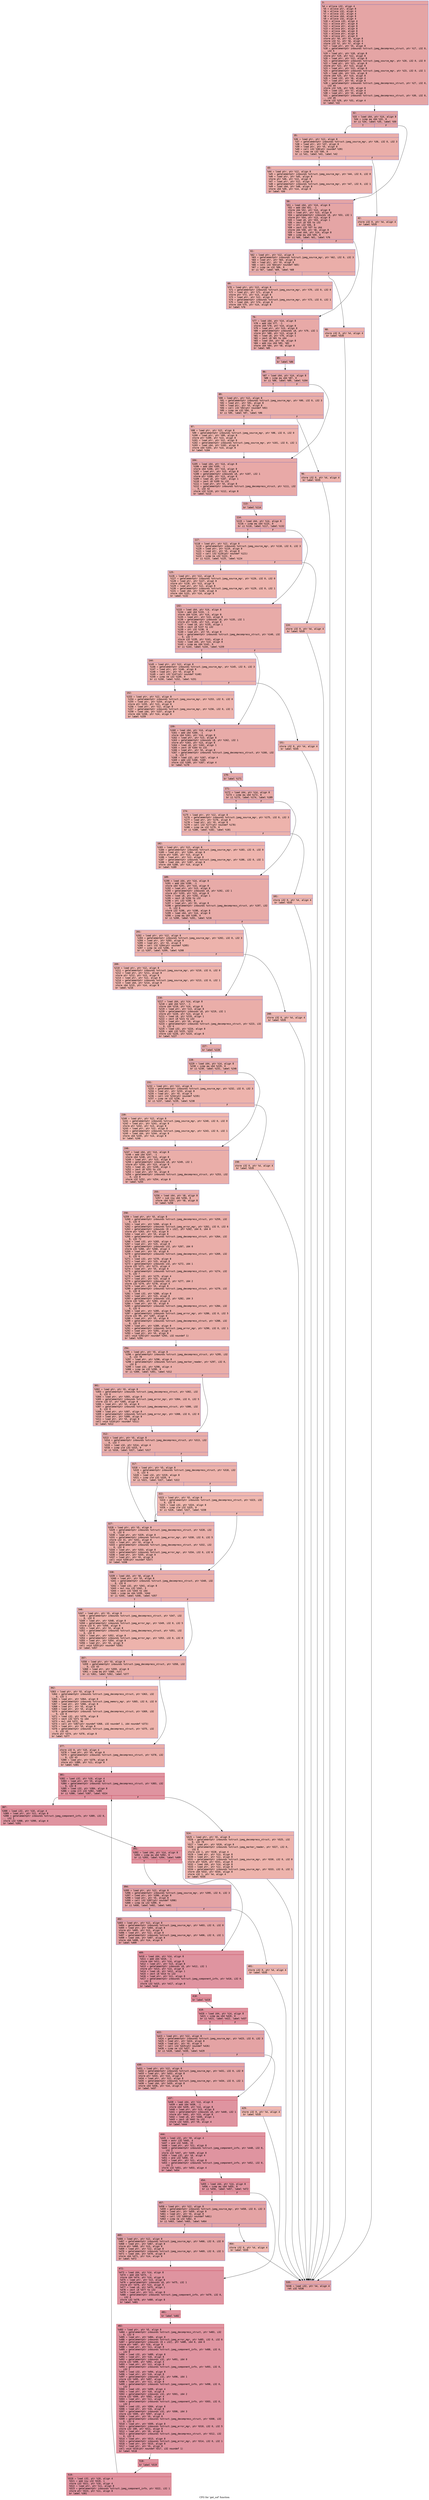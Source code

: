digraph "CFG for 'get_sof' function" {
	label="CFG for 'get_sof' function";

	Node0x600003142cb0 [shape=record,color="#3d50c3ff", style=filled, fillcolor="#c5333470" fontname="Courier",label="{3:\l|  %4 = alloca i32, align 4\l  %5 = alloca ptr, align 8\l  %6 = alloca i32, align 4\l  %7 = alloca i32, align 4\l  %8 = alloca i64, align 8\l  %9 = alloca i32, align 4\l  %10 = alloca i32, align 4\l  %11 = alloca ptr, align 8\l  %12 = alloca ptr, align 8\l  %13 = alloca ptr, align 8\l  %14 = alloca i64, align 8\l  %15 = alloca ptr, align 8\l  %16 = alloca ptr, align 8\l  store ptr %0, ptr %5, align 8\l  store i32 %1, ptr %6, align 4\l  store i32 %2, ptr %7, align 4\l  %17 = load ptr, ptr %5, align 8\l  %18 = getelementptr inbounds %struct.jpeg_decompress_struct, ptr %17, i32 0,\l... i32 5\l  %19 = load ptr, ptr %18, align 8\l  store ptr %19, ptr %12, align 8\l  %20 = load ptr, ptr %12, align 8\l  %21 = getelementptr inbounds %struct.jpeg_source_mgr, ptr %20, i32 0, i32 0\l  %22 = load ptr, ptr %21, align 8\l  store ptr %22, ptr %13, align 8\l  %23 = load ptr, ptr %12, align 8\l  %24 = getelementptr inbounds %struct.jpeg_source_mgr, ptr %23, i32 0, i32 1\l  %25 = load i64, ptr %24, align 8\l  store i64 %25, ptr %14, align 8\l  %26 = load i32, ptr %6, align 4\l  %27 = load ptr, ptr %5, align 8\l  %28 = getelementptr inbounds %struct.jpeg_decompress_struct, ptr %27, i32 0,\l... i32 44\l  store i32 %26, ptr %28, align 8\l  %29 = load i32, ptr %7, align 4\l  %30 = load ptr, ptr %5, align 8\l  %31 = getelementptr inbounds %struct.jpeg_decompress_struct, ptr %30, i32 0,\l... i32 45\l  store i32 %29, ptr %31, align 4\l  br label %32\l}"];
	Node0x600003142cb0 -> Node0x600003142d00[tooltip="3 -> 32\nProbability 100.00%" ];
	Node0x600003142d00 [shape=record,color="#3d50c3ff", style=filled, fillcolor="#c5333470" fontname="Courier",label="{32:\l|  %33 = load i64, ptr %14, align 8\l  %34 = icmp eq i64 %33, 0\l  br i1 %34, label %35, label %50\l|{<s0>T|<s1>F}}"];
	Node0x600003142d00:s0 -> Node0x600003142d50[tooltip="32 -> 35\nProbability 37.50%" ];
	Node0x600003142d00:s1 -> Node0x600003142e40[tooltip="32 -> 50\nProbability 62.50%" ];
	Node0x600003142d50 [shape=record,color="#3d50c3ff", style=filled, fillcolor="#d0473d70" fontname="Courier",label="{35:\l|  %36 = load ptr, ptr %12, align 8\l  %37 = getelementptr inbounds %struct.jpeg_source_mgr, ptr %36, i32 0, i32 3\l  %38 = load ptr, ptr %37, align 8\l  %39 = load ptr, ptr %5, align 8\l  %40 = call i32 %38(ptr noundef %39)\l  %41 = icmp ne i32 %40, 0\l  br i1 %41, label %43, label %42\l|{<s0>T|<s1>F}}"];
	Node0x600003142d50:s0 -> Node0x600003142df0[tooltip="35 -> 43\nProbability 62.50%" ];
	Node0x600003142d50:s1 -> Node0x600003142da0[tooltip="35 -> 42\nProbability 37.50%" ];
	Node0x600003142da0 [shape=record,color="#3d50c3ff", style=filled, fillcolor="#d6524470" fontname="Courier",label="{42:\l|  store i32 0, ptr %4, align 4\l  br label %535\l}"];
	Node0x600003142da0 -> Node0x60000315c5a0[tooltip="42 -> 535\nProbability 100.00%" ];
	Node0x600003142df0 [shape=record,color="#3d50c3ff", style=filled, fillcolor="#d24b4070" fontname="Courier",label="{43:\l|  %44 = load ptr, ptr %12, align 8\l  %45 = getelementptr inbounds %struct.jpeg_source_mgr, ptr %44, i32 0, i32 0\l  %46 = load ptr, ptr %45, align 8\l  store ptr %46, ptr %13, align 8\l  %47 = load ptr, ptr %12, align 8\l  %48 = getelementptr inbounds %struct.jpeg_source_mgr, ptr %47, i32 0, i32 1\l  %49 = load i64, ptr %48, align 8\l  store i64 %49, ptr %14, align 8\l  br label %50\l}"];
	Node0x600003142df0 -> Node0x600003142e40[tooltip="43 -> 50\nProbability 100.00%" ];
	Node0x600003142e40 [shape=record,color="#3d50c3ff", style=filled, fillcolor="#c5333470" fontname="Courier",label="{50:\l|  %51 = load i64, ptr %14, align 8\l  %52 = add i64 %51, -1\l  store i64 %52, ptr %14, align 8\l  %53 = load ptr, ptr %13, align 8\l  %54 = getelementptr inbounds i8, ptr %53, i32 1\l  store ptr %54, ptr %13, align 8\l  %55 = load i8, ptr %53, align 1\l  %56 = zext i8 %55 to i32\l  %57 = shl i32 %56, 8\l  %58 = zext i32 %57 to i64\l  store i64 %58, ptr %8, align 8\l  %59 = load i64, ptr %14, align 8\l  %60 = icmp eq i64 %59, 0\l  br i1 %60, label %61, label %76\l|{<s0>T|<s1>F}}"];
	Node0x600003142e40:s0 -> Node0x600003142e90[tooltip="50 -> 61\nProbability 37.50%" ];
	Node0x600003142e40:s1 -> Node0x600003142f80[tooltip="50 -> 76\nProbability 62.50%" ];
	Node0x600003142e90 [shape=record,color="#3d50c3ff", style=filled, fillcolor="#d0473d70" fontname="Courier",label="{61:\l|  %62 = load ptr, ptr %12, align 8\l  %63 = getelementptr inbounds %struct.jpeg_source_mgr, ptr %62, i32 0, i32 3\l  %64 = load ptr, ptr %63, align 8\l  %65 = load ptr, ptr %5, align 8\l  %66 = call i32 %64(ptr noundef %65)\l  %67 = icmp ne i32 %66, 0\l  br i1 %67, label %69, label %68\l|{<s0>T|<s1>F}}"];
	Node0x600003142e90:s0 -> Node0x600003142f30[tooltip="61 -> 69\nProbability 62.50%" ];
	Node0x600003142e90:s1 -> Node0x600003142ee0[tooltip="61 -> 68\nProbability 37.50%" ];
	Node0x600003142ee0 [shape=record,color="#3d50c3ff", style=filled, fillcolor="#d8564670" fontname="Courier",label="{68:\l|  store i32 0, ptr %4, align 4\l  br label %535\l}"];
	Node0x600003142ee0 -> Node0x60000315c5a0[tooltip="68 -> 535\nProbability 100.00%" ];
	Node0x600003142f30 [shape=record,color="#3d50c3ff", style=filled, fillcolor="#d24b4070" fontname="Courier",label="{69:\l|  %70 = load ptr, ptr %12, align 8\l  %71 = getelementptr inbounds %struct.jpeg_source_mgr, ptr %70, i32 0, i32 0\l  %72 = load ptr, ptr %71, align 8\l  store ptr %72, ptr %13, align 8\l  %73 = load ptr, ptr %12, align 8\l  %74 = getelementptr inbounds %struct.jpeg_source_mgr, ptr %73, i32 0, i32 1\l  %75 = load i64, ptr %74, align 8\l  store i64 %75, ptr %14, align 8\l  br label %76\l}"];
	Node0x600003142f30 -> Node0x600003142f80[tooltip="69 -> 76\nProbability 100.00%" ];
	Node0x600003142f80 [shape=record,color="#3d50c3ff", style=filled, fillcolor="#ca3b3770" fontname="Courier",label="{76:\l|  %77 = load i64, ptr %14, align 8\l  %78 = add i64 %77, -1\l  store i64 %78, ptr %14, align 8\l  %79 = load ptr, ptr %13, align 8\l  %80 = getelementptr inbounds i8, ptr %79, i32 1\l  store ptr %80, ptr %13, align 8\l  %81 = load i8, ptr %79, align 1\l  %82 = zext i8 %81 to i64\l  %83 = load i64, ptr %8, align 8\l  %84 = add nsw i64 %83, %82\l  store i64 %84, ptr %8, align 8\l  br label %85\l}"];
	Node0x600003142f80 -> Node0x600003142fd0[tooltip="76 -> 85\nProbability 100.00%" ];
	Node0x600003142fd0 [shape=record,color="#3d50c3ff", style=filled, fillcolor="#ca3b3770" fontname="Courier",label="{85:\l|  br label %86\l}"];
	Node0x600003142fd0 -> Node0x600003143020[tooltip="85 -> 86\nProbability 100.00%" ];
	Node0x600003143020 [shape=record,color="#3d50c3ff", style=filled, fillcolor="#ca3b3770" fontname="Courier",label="{86:\l|  %87 = load i64, ptr %14, align 8\l  %88 = icmp eq i64 %87, 0\l  br i1 %88, label %89, label %104\l|{<s0>T|<s1>F}}"];
	Node0x600003143020:s0 -> Node0x600003143070[tooltip="86 -> 89\nProbability 37.50%" ];
	Node0x600003143020:s1 -> Node0x600003143160[tooltip="86 -> 104\nProbability 62.50%" ];
	Node0x600003143070 [shape=record,color="#3d50c3ff", style=filled, fillcolor="#d0473d70" fontname="Courier",label="{89:\l|  %90 = load ptr, ptr %12, align 8\l  %91 = getelementptr inbounds %struct.jpeg_source_mgr, ptr %90, i32 0, i32 3\l  %92 = load ptr, ptr %91, align 8\l  %93 = load ptr, ptr %5, align 8\l  %94 = call i32 %92(ptr noundef %93)\l  %95 = icmp ne i32 %94, 0\l  br i1 %95, label %97, label %96\l|{<s0>T|<s1>F}}"];
	Node0x600003143070:s0 -> Node0x600003143110[tooltip="89 -> 97\nProbability 62.50%" ];
	Node0x600003143070:s1 -> Node0x6000031430c0[tooltip="89 -> 96\nProbability 37.50%" ];
	Node0x6000031430c0 [shape=record,color="#3d50c3ff", style=filled, fillcolor="#d8564670" fontname="Courier",label="{96:\l|  store i32 0, ptr %4, align 4\l  br label %535\l}"];
	Node0x6000031430c0 -> Node0x60000315c5a0[tooltip="96 -> 535\nProbability 100.00%" ];
	Node0x600003143110 [shape=record,color="#3d50c3ff", style=filled, fillcolor="#d6524470" fontname="Courier",label="{97:\l|  %98 = load ptr, ptr %12, align 8\l  %99 = getelementptr inbounds %struct.jpeg_source_mgr, ptr %98, i32 0, i32 0\l  %100 = load ptr, ptr %99, align 8\l  store ptr %100, ptr %13, align 8\l  %101 = load ptr, ptr %12, align 8\l  %102 = getelementptr inbounds %struct.jpeg_source_mgr, ptr %101, i32 0, i32 1\l  %103 = load i64, ptr %102, align 8\l  store i64 %103, ptr %14, align 8\l  br label %104\l}"];
	Node0x600003143110 -> Node0x600003143160[tooltip="97 -> 104\nProbability 100.00%" ];
	Node0x600003143160 [shape=record,color="#3d50c3ff", style=filled, fillcolor="#ca3b3770" fontname="Courier",label="{104:\l|  %105 = load i64, ptr %14, align 8\l  %106 = add i64 %105, -1\l  store i64 %106, ptr %14, align 8\l  %107 = load ptr, ptr %13, align 8\l  %108 = getelementptr inbounds i8, ptr %107, i32 1\l  store ptr %108, ptr %13, align 8\l  %109 = load i8, ptr %107, align 1\l  %110 = zext i8 %109 to i32\l  %111 = load ptr, ptr %5, align 8\l  %112 = getelementptr inbounds %struct.jpeg_decompress_struct, ptr %111, i32\l... 0, i32 42\l  store i32 %110, ptr %112, align 8\l  br label %113\l}"];
	Node0x600003143160 -> Node0x6000031431b0[tooltip="104 -> 113\nProbability 100.00%" ];
	Node0x6000031431b0 [shape=record,color="#3d50c3ff", style=filled, fillcolor="#ca3b3770" fontname="Courier",label="{113:\l|  br label %114\l}"];
	Node0x6000031431b0 -> Node0x600003143200[tooltip="113 -> 114\nProbability 100.00%" ];
	Node0x600003143200 [shape=record,color="#3d50c3ff", style=filled, fillcolor="#ca3b3770" fontname="Courier",label="{114:\l|  %115 = load i64, ptr %14, align 8\l  %116 = icmp eq i64 %115, 0\l  br i1 %116, label %117, label %132\l|{<s0>T|<s1>F}}"];
	Node0x600003143200:s0 -> Node0x600003143250[tooltip="114 -> 117\nProbability 37.50%" ];
	Node0x600003143200:s1 -> Node0x600003143340[tooltip="114 -> 132\nProbability 62.50%" ];
	Node0x600003143250 [shape=record,color="#3d50c3ff", style=filled, fillcolor="#d24b4070" fontname="Courier",label="{117:\l|  %118 = load ptr, ptr %12, align 8\l  %119 = getelementptr inbounds %struct.jpeg_source_mgr, ptr %118, i32 0, i32 3\l  %120 = load ptr, ptr %119, align 8\l  %121 = load ptr, ptr %5, align 8\l  %122 = call i32 %120(ptr noundef %121)\l  %123 = icmp ne i32 %122, 0\l  br i1 %123, label %125, label %124\l|{<s0>T|<s1>F}}"];
	Node0x600003143250:s0 -> Node0x6000031432f0[tooltip="117 -> 125\nProbability 62.50%" ];
	Node0x600003143250:s1 -> Node0x6000031432a0[tooltip="117 -> 124\nProbability 37.50%" ];
	Node0x6000031432a0 [shape=record,color="#3d50c3ff", style=filled, fillcolor="#d8564670" fontname="Courier",label="{124:\l|  store i32 0, ptr %4, align 4\l  br label %535\l}"];
	Node0x6000031432a0 -> Node0x60000315c5a0[tooltip="124 -> 535\nProbability 100.00%" ];
	Node0x6000031432f0 [shape=record,color="#3d50c3ff", style=filled, fillcolor="#d6524470" fontname="Courier",label="{125:\l|  %126 = load ptr, ptr %12, align 8\l  %127 = getelementptr inbounds %struct.jpeg_source_mgr, ptr %126, i32 0, i32 0\l  %128 = load ptr, ptr %127, align 8\l  store ptr %128, ptr %13, align 8\l  %129 = load ptr, ptr %12, align 8\l  %130 = getelementptr inbounds %struct.jpeg_source_mgr, ptr %129, i32 0, i32 1\l  %131 = load i64, ptr %130, align 8\l  store i64 %131, ptr %14, align 8\l  br label %132\l}"];
	Node0x6000031432f0 -> Node0x600003143340[tooltip="125 -> 132\nProbability 100.00%" ];
	Node0x600003143340 [shape=record,color="#3d50c3ff", style=filled, fillcolor="#cc403a70" fontname="Courier",label="{132:\l|  %133 = load i64, ptr %14, align 8\l  %134 = add i64 %133, -1\l  store i64 %134, ptr %14, align 8\l  %135 = load ptr, ptr %13, align 8\l  %136 = getelementptr inbounds i8, ptr %135, i32 1\l  store ptr %136, ptr %13, align 8\l  %137 = load i8, ptr %135, align 1\l  %138 = zext i8 %137 to i32\l  %139 = shl i32 %138, 8\l  %140 = load ptr, ptr %5, align 8\l  %141 = getelementptr inbounds %struct.jpeg_decompress_struct, ptr %140, i32\l... 0, i32 7\l  store i32 %139, ptr %141, align 4\l  %142 = load i64, ptr %14, align 8\l  %143 = icmp eq i64 %142, 0\l  br i1 %143, label %144, label %159\l|{<s0>T|<s1>F}}"];
	Node0x600003143340:s0 -> Node0x600003143390[tooltip="132 -> 144\nProbability 37.50%" ];
	Node0x600003143340:s1 -> Node0x600003143480[tooltip="132 -> 159\nProbability 62.50%" ];
	Node0x600003143390 [shape=record,color="#3d50c3ff", style=filled, fillcolor="#d24b4070" fontname="Courier",label="{144:\l|  %145 = load ptr, ptr %12, align 8\l  %146 = getelementptr inbounds %struct.jpeg_source_mgr, ptr %145, i32 0, i32 3\l  %147 = load ptr, ptr %146, align 8\l  %148 = load ptr, ptr %5, align 8\l  %149 = call i32 %147(ptr noundef %148)\l  %150 = icmp ne i32 %149, 0\l  br i1 %150, label %152, label %151\l|{<s0>T|<s1>F}}"];
	Node0x600003143390:s0 -> Node0x600003143430[tooltip="144 -> 152\nProbability 62.50%" ];
	Node0x600003143390:s1 -> Node0x6000031433e0[tooltip="144 -> 151\nProbability 37.50%" ];
	Node0x6000031433e0 [shape=record,color="#3d50c3ff", style=filled, fillcolor="#dc5d4a70" fontname="Courier",label="{151:\l|  store i32 0, ptr %4, align 4\l  br label %535\l}"];
	Node0x6000031433e0 -> Node0x60000315c5a0[tooltip="151 -> 535\nProbability 100.00%" ];
	Node0x600003143430 [shape=record,color="#3d50c3ff", style=filled, fillcolor="#d6524470" fontname="Courier",label="{152:\l|  %153 = load ptr, ptr %12, align 8\l  %154 = getelementptr inbounds %struct.jpeg_source_mgr, ptr %153, i32 0, i32 0\l  %155 = load ptr, ptr %154, align 8\l  store ptr %155, ptr %13, align 8\l  %156 = load ptr, ptr %12, align 8\l  %157 = getelementptr inbounds %struct.jpeg_source_mgr, ptr %156, i32 0, i32 1\l  %158 = load i64, ptr %157, align 8\l  store i64 %158, ptr %14, align 8\l  br label %159\l}"];
	Node0x600003143430 -> Node0x600003143480[tooltip="152 -> 159\nProbability 100.00%" ];
	Node0x600003143480 [shape=record,color="#3d50c3ff", style=filled, fillcolor="#cc403a70" fontname="Courier",label="{159:\l|  %160 = load i64, ptr %14, align 8\l  %161 = add i64 %160, -1\l  store i64 %161, ptr %14, align 8\l  %162 = load ptr, ptr %13, align 8\l  %163 = getelementptr inbounds i8, ptr %162, i32 1\l  store ptr %163, ptr %13, align 8\l  %164 = load i8, ptr %162, align 1\l  %165 = zext i8 %164 to i32\l  %166 = load ptr, ptr %5, align 8\l  %167 = getelementptr inbounds %struct.jpeg_decompress_struct, ptr %166, i32\l... 0, i32 7\l  %168 = load i32, ptr %167, align 4\l  %169 = add i32 %168, %165\l  store i32 %169, ptr %167, align 4\l  br label %170\l}"];
	Node0x600003143480 -> Node0x6000031434d0[tooltip="159 -> 170\nProbability 100.00%" ];
	Node0x6000031434d0 [shape=record,color="#3d50c3ff", style=filled, fillcolor="#cc403a70" fontname="Courier",label="{170:\l|  br label %171\l}"];
	Node0x6000031434d0 -> Node0x600003143520[tooltip="170 -> 171\nProbability 100.00%" ];
	Node0x600003143520 [shape=record,color="#3d50c3ff", style=filled, fillcolor="#cc403a70" fontname="Courier",label="{171:\l|  %172 = load i64, ptr %14, align 8\l  %173 = icmp eq i64 %172, 0\l  br i1 %173, label %174, label %189\l|{<s0>T|<s1>F}}"];
	Node0x600003143520:s0 -> Node0x600003143570[tooltip="171 -> 174\nProbability 37.50%" ];
	Node0x600003143520:s1 -> Node0x600003143660[tooltip="171 -> 189\nProbability 62.50%" ];
	Node0x600003143570 [shape=record,color="#3d50c3ff", style=filled, fillcolor="#d6524470" fontname="Courier",label="{174:\l|  %175 = load ptr, ptr %12, align 8\l  %176 = getelementptr inbounds %struct.jpeg_source_mgr, ptr %175, i32 0, i32 3\l  %177 = load ptr, ptr %176, align 8\l  %178 = load ptr, ptr %5, align 8\l  %179 = call i32 %177(ptr noundef %178)\l  %180 = icmp ne i32 %179, 0\l  br i1 %180, label %182, label %181\l|{<s0>T|<s1>F}}"];
	Node0x600003143570:s0 -> Node0x600003143610[tooltip="174 -> 182\nProbability 62.50%" ];
	Node0x600003143570:s1 -> Node0x6000031435c0[tooltip="174 -> 181\nProbability 37.50%" ];
	Node0x6000031435c0 [shape=record,color="#3d50c3ff", style=filled, fillcolor="#dc5d4a70" fontname="Courier",label="{181:\l|  store i32 0, ptr %4, align 4\l  br label %535\l}"];
	Node0x6000031435c0 -> Node0x60000315c5a0[tooltip="181 -> 535\nProbability 100.00%" ];
	Node0x600003143610 [shape=record,color="#3d50c3ff", style=filled, fillcolor="#d8564670" fontname="Courier",label="{182:\l|  %183 = load ptr, ptr %12, align 8\l  %184 = getelementptr inbounds %struct.jpeg_source_mgr, ptr %183, i32 0, i32 0\l  %185 = load ptr, ptr %184, align 8\l  store ptr %185, ptr %13, align 8\l  %186 = load ptr, ptr %12, align 8\l  %187 = getelementptr inbounds %struct.jpeg_source_mgr, ptr %186, i32 0, i32 1\l  %188 = load i64, ptr %187, align 8\l  store i64 %188, ptr %14, align 8\l  br label %189\l}"];
	Node0x600003143610 -> Node0x600003143660[tooltip="182 -> 189\nProbability 100.00%" ];
	Node0x600003143660 [shape=record,color="#3d50c3ff", style=filled, fillcolor="#cc403a70" fontname="Courier",label="{189:\l|  %190 = load i64, ptr %14, align 8\l  %191 = add i64 %190, -1\l  store i64 %191, ptr %14, align 8\l  %192 = load ptr, ptr %13, align 8\l  %193 = getelementptr inbounds i8, ptr %192, i32 1\l  store ptr %193, ptr %13, align 8\l  %194 = load i8, ptr %192, align 1\l  %195 = zext i8 %194 to i32\l  %196 = shl i32 %195, 8\l  %197 = load ptr, ptr %5, align 8\l  %198 = getelementptr inbounds %struct.jpeg_decompress_struct, ptr %197, i32\l... 0, i32 6\l  store i32 %196, ptr %198, align 8\l  %199 = load i64, ptr %14, align 8\l  %200 = icmp eq i64 %199, 0\l  br i1 %200, label %201, label %216\l|{<s0>T|<s1>F}}"];
	Node0x600003143660:s0 -> Node0x6000031436b0[tooltip="189 -> 201\nProbability 37.50%" ];
	Node0x600003143660:s1 -> Node0x6000031437a0[tooltip="189 -> 216\nProbability 62.50%" ];
	Node0x6000031436b0 [shape=record,color="#3d50c3ff", style=filled, fillcolor="#d6524470" fontname="Courier",label="{201:\l|  %202 = load ptr, ptr %12, align 8\l  %203 = getelementptr inbounds %struct.jpeg_source_mgr, ptr %202, i32 0, i32 3\l  %204 = load ptr, ptr %203, align 8\l  %205 = load ptr, ptr %5, align 8\l  %206 = call i32 %204(ptr noundef %205)\l  %207 = icmp ne i32 %206, 0\l  br i1 %207, label %209, label %208\l|{<s0>T|<s1>F}}"];
	Node0x6000031436b0:s0 -> Node0x600003143750[tooltip="201 -> 209\nProbability 62.50%" ];
	Node0x6000031436b0:s1 -> Node0x600003143700[tooltip="201 -> 208\nProbability 37.50%" ];
	Node0x600003143700 [shape=record,color="#3d50c3ff", style=filled, fillcolor="#de614d70" fontname="Courier",label="{208:\l|  store i32 0, ptr %4, align 4\l  br label %535\l}"];
	Node0x600003143700 -> Node0x60000315c5a0[tooltip="208 -> 535\nProbability 100.00%" ];
	Node0x600003143750 [shape=record,color="#3d50c3ff", style=filled, fillcolor="#d8564670" fontname="Courier",label="{209:\l|  %210 = load ptr, ptr %12, align 8\l  %211 = getelementptr inbounds %struct.jpeg_source_mgr, ptr %210, i32 0, i32 0\l  %212 = load ptr, ptr %211, align 8\l  store ptr %212, ptr %13, align 8\l  %213 = load ptr, ptr %12, align 8\l  %214 = getelementptr inbounds %struct.jpeg_source_mgr, ptr %213, i32 0, i32 1\l  %215 = load i64, ptr %214, align 8\l  store i64 %215, ptr %14, align 8\l  br label %216\l}"];
	Node0x600003143750 -> Node0x6000031437a0[tooltip="209 -> 216\nProbability 100.00%" ];
	Node0x6000031437a0 [shape=record,color="#3d50c3ff", style=filled, fillcolor="#d0473d70" fontname="Courier",label="{216:\l|  %217 = load i64, ptr %14, align 8\l  %218 = add i64 %217, -1\l  store i64 %218, ptr %14, align 8\l  %219 = load ptr, ptr %13, align 8\l  %220 = getelementptr inbounds i8, ptr %219, i32 1\l  store ptr %220, ptr %13, align 8\l  %221 = load i8, ptr %219, align 1\l  %222 = zext i8 %221 to i32\l  %223 = load ptr, ptr %5, align 8\l  %224 = getelementptr inbounds %struct.jpeg_decompress_struct, ptr %223, i32\l... 0, i32 6\l  %225 = load i32, ptr %224, align 8\l  %226 = add i32 %225, %222\l  store i32 %226, ptr %224, align 8\l  br label %227\l}"];
	Node0x6000031437a0 -> Node0x6000031437f0[tooltip="216 -> 227\nProbability 100.00%" ];
	Node0x6000031437f0 [shape=record,color="#3d50c3ff", style=filled, fillcolor="#d0473d70" fontname="Courier",label="{227:\l|  br label %228\l}"];
	Node0x6000031437f0 -> Node0x600003143840[tooltip="227 -> 228\nProbability 100.00%" ];
	Node0x600003143840 [shape=record,color="#3d50c3ff", style=filled, fillcolor="#d0473d70" fontname="Courier",label="{228:\l|  %229 = load i64, ptr %14, align 8\l  %230 = icmp eq i64 %229, 0\l  br i1 %230, label %231, label %246\l|{<s0>T|<s1>F}}"];
	Node0x600003143840:s0 -> Node0x600003143890[tooltip="228 -> 231\nProbability 37.50%" ];
	Node0x600003143840:s1 -> Node0x600003143980[tooltip="228 -> 246\nProbability 62.50%" ];
	Node0x600003143890 [shape=record,color="#3d50c3ff", style=filled, fillcolor="#d6524470" fontname="Courier",label="{231:\l|  %232 = load ptr, ptr %12, align 8\l  %233 = getelementptr inbounds %struct.jpeg_source_mgr, ptr %232, i32 0, i32 3\l  %234 = load ptr, ptr %233, align 8\l  %235 = load ptr, ptr %5, align 8\l  %236 = call i32 %234(ptr noundef %235)\l  %237 = icmp ne i32 %236, 0\l  br i1 %237, label %239, label %238\l|{<s0>T|<s1>F}}"];
	Node0x600003143890:s0 -> Node0x600003143930[tooltip="231 -> 239\nProbability 62.50%" ];
	Node0x600003143890:s1 -> Node0x6000031438e0[tooltip="231 -> 238\nProbability 37.50%" ];
	Node0x6000031438e0 [shape=record,color="#3d50c3ff", style=filled, fillcolor="#de614d70" fontname="Courier",label="{238:\l|  store i32 0, ptr %4, align 4\l  br label %535\l}"];
	Node0x6000031438e0 -> Node0x60000315c5a0[tooltip="238 -> 535\nProbability 100.00%" ];
	Node0x600003143930 [shape=record,color="#3d50c3ff", style=filled, fillcolor="#dc5d4a70" fontname="Courier",label="{239:\l|  %240 = load ptr, ptr %12, align 8\l  %241 = getelementptr inbounds %struct.jpeg_source_mgr, ptr %240, i32 0, i32 0\l  %242 = load ptr, ptr %241, align 8\l  store ptr %242, ptr %13, align 8\l  %243 = load ptr, ptr %12, align 8\l  %244 = getelementptr inbounds %struct.jpeg_source_mgr, ptr %243, i32 0, i32 1\l  %245 = load i64, ptr %244, align 8\l  store i64 %245, ptr %14, align 8\l  br label %246\l}"];
	Node0x600003143930 -> Node0x600003143980[tooltip="239 -> 246\nProbability 100.00%" ];
	Node0x600003143980 [shape=record,color="#3d50c3ff", style=filled, fillcolor="#d0473d70" fontname="Courier",label="{246:\l|  %247 = load i64, ptr %14, align 8\l  %248 = add i64 %247, -1\l  store i64 %248, ptr %14, align 8\l  %249 = load ptr, ptr %13, align 8\l  %250 = getelementptr inbounds i8, ptr %249, i32 1\l  store ptr %250, ptr %13, align 8\l  %251 = load i8, ptr %249, align 1\l  %252 = zext i8 %251 to i32\l  %253 = load ptr, ptr %5, align 8\l  %254 = getelementptr inbounds %struct.jpeg_decompress_struct, ptr %253, i32\l... 0, i32 8\l  store i32 %252, ptr %254, align 8\l  br label %255\l}"];
	Node0x600003143980 -> Node0x6000031439d0[tooltip="246 -> 255\nProbability 100.00%" ];
	Node0x6000031439d0 [shape=record,color="#3d50c3ff", style=filled, fillcolor="#d0473d70" fontname="Courier",label="{255:\l|  %256 = load i64, ptr %8, align 8\l  %257 = sub nsw i64 %256, 8\l  store i64 %257, ptr %8, align 8\l  br label %258\l}"];
	Node0x6000031439d0 -> Node0x600003143a20[tooltip="255 -> 258\nProbability 100.00%" ];
	Node0x600003143a20 [shape=record,color="#3d50c3ff", style=filled, fillcolor="#d0473d70" fontname="Courier",label="{258:\l|  %259 = load ptr, ptr %5, align 8\l  %260 = getelementptr inbounds %struct.jpeg_decompress_struct, ptr %259, i32\l... 0, i32 0\l  %261 = load ptr, ptr %260, align 8\l  %262 = getelementptr inbounds %struct.jpeg_error_mgr, ptr %261, i32 0, i32 6\l  %263 = getelementptr inbounds [8 x i32], ptr %262, i64 0, i64 0\l  store ptr %263, ptr %15, align 8\l  %264 = load ptr, ptr %5, align 8\l  %265 = getelementptr inbounds %struct.jpeg_decompress_struct, ptr %264, i32\l... 0, i32 72\l  %266 = load i32, ptr %265, align 4\l  %267 = load ptr, ptr %15, align 8\l  %268 = getelementptr inbounds i32, ptr %267, i64 0\l  store i32 %266, ptr %268, align 4\l  %269 = load ptr, ptr %5, align 8\l  %270 = getelementptr inbounds %struct.jpeg_decompress_struct, ptr %269, i32\l... 0, i32 6\l  %271 = load i32, ptr %270, align 8\l  %272 = load ptr, ptr %15, align 8\l  %273 = getelementptr inbounds i32, ptr %272, i64 1\l  store i32 %271, ptr %273, align 4\l  %274 = load ptr, ptr %5, align 8\l  %275 = getelementptr inbounds %struct.jpeg_decompress_struct, ptr %274, i32\l... 0, i32 7\l  %276 = load i32, ptr %275, align 4\l  %277 = load ptr, ptr %15, align 8\l  %278 = getelementptr inbounds i32, ptr %277, i64 2\l  store i32 %276, ptr %278, align 4\l  %279 = load ptr, ptr %5, align 8\l  %280 = getelementptr inbounds %struct.jpeg_decompress_struct, ptr %279, i32\l... 0, i32 8\l  %281 = load i32, ptr %280, align 8\l  %282 = load ptr, ptr %15, align 8\l  %283 = getelementptr inbounds i32, ptr %282, i64 3\l  store i32 %281, ptr %283, align 4\l  %284 = load ptr, ptr %5, align 8\l  %285 = getelementptr inbounds %struct.jpeg_decompress_struct, ptr %284, i32\l... 0, i32 0\l  %286 = load ptr, ptr %285, align 8\l  %287 = getelementptr inbounds %struct.jpeg_error_mgr, ptr %286, i32 0, i32 5\l  store i32 99, ptr %287, align 8\l  %288 = load ptr, ptr %5, align 8\l  %289 = getelementptr inbounds %struct.jpeg_decompress_struct, ptr %288, i32\l... 0, i32 0\l  %290 = load ptr, ptr %289, align 8\l  %291 = getelementptr inbounds %struct.jpeg_error_mgr, ptr %290, i32 0, i32 1\l  %292 = load ptr, ptr %291, align 8\l  %293 = load ptr, ptr %5, align 8\l  call void %292(ptr noundef %293, i32 noundef 1)\l  br label %294\l}"];
	Node0x600003143a20 -> Node0x600003143a70[tooltip="258 -> 294\nProbability 100.00%" ];
	Node0x600003143a70 [shape=record,color="#3d50c3ff", style=filled, fillcolor="#d0473d70" fontname="Courier",label="{294:\l|  %295 = load ptr, ptr %5, align 8\l  %296 = getelementptr inbounds %struct.jpeg_decompress_struct, ptr %295, i32\l... 0, i32 78\l  %297 = load ptr, ptr %296, align 8\l  %298 = getelementptr inbounds %struct.jpeg_marker_reader, ptr %297, i32 0,\l... i32 6\l  %299 = load i32, ptr %298, align 4\l  %300 = icmp ne i32 %299, 0\l  br i1 %300, label %301, label %312\l|{<s0>T|<s1>F}}"];
	Node0x600003143a70:s0 -> Node0x600003143ac0[tooltip="294 -> 301\nProbability 62.50%" ];
	Node0x600003143a70:s1 -> Node0x600003143b10[tooltip="294 -> 312\nProbability 37.50%" ];
	Node0x600003143ac0 [shape=record,color="#3d50c3ff", style=filled, fillcolor="#d24b4070" fontname="Courier",label="{301:\l|  %302 = load ptr, ptr %5, align 8\l  %303 = getelementptr inbounds %struct.jpeg_decompress_struct, ptr %302, i32\l... 0, i32 0\l  %304 = load ptr, ptr %303, align 8\l  %305 = getelementptr inbounds %struct.jpeg_error_mgr, ptr %304, i32 0, i32 5\l  store i32 57, ptr %305, align 8\l  %306 = load ptr, ptr %5, align 8\l  %307 = getelementptr inbounds %struct.jpeg_decompress_struct, ptr %306, i32\l... 0, i32 0\l  %308 = load ptr, ptr %307, align 8\l  %309 = getelementptr inbounds %struct.jpeg_error_mgr, ptr %308, i32 0, i32 0\l  %310 = load ptr, ptr %309, align 8\l  %311 = load ptr, ptr %5, align 8\l  call void %310(ptr noundef %311)\l  br label %312\l}"];
	Node0x600003143ac0 -> Node0x600003143b10[tooltip="301 -> 312\nProbability 100.00%" ];
	Node0x600003143b10 [shape=record,color="#3d50c3ff", style=filled, fillcolor="#d0473d70" fontname="Courier",label="{312:\l|  %313 = load ptr, ptr %5, align 8\l  %314 = getelementptr inbounds %struct.jpeg_decompress_struct, ptr %313, i32\l... 0, i32 7\l  %315 = load i32, ptr %314, align 4\l  %316 = icmp ule i32 %315, 0\l  br i1 %316, label %327, label %317\l|{<s0>T|<s1>F}}"];
	Node0x600003143b10:s0 -> Node0x600003143c00[tooltip="312 -> 327\nProbability 50.00%" ];
	Node0x600003143b10:s1 -> Node0x600003143b60[tooltip="312 -> 317\nProbability 50.00%" ];
	Node0x600003143b60 [shape=record,color="#3d50c3ff", style=filled, fillcolor="#d6524470" fontname="Courier",label="{317:\l|  %318 = load ptr, ptr %5, align 8\l  %319 = getelementptr inbounds %struct.jpeg_decompress_struct, ptr %318, i32\l... 0, i32 6\l  %320 = load i32, ptr %319, align 8\l  %321 = icmp ule i32 %320, 0\l  br i1 %321, label %327, label %322\l|{<s0>T|<s1>F}}"];
	Node0x600003143b60:s0 -> Node0x600003143c00[tooltip="317 -> 327\nProbability 50.00%" ];
	Node0x600003143b60:s1 -> Node0x600003143bb0[tooltip="317 -> 322\nProbability 50.00%" ];
	Node0x600003143bb0 [shape=record,color="#3d50c3ff", style=filled, fillcolor="#dc5d4a70" fontname="Courier",label="{322:\l|  %323 = load ptr, ptr %5, align 8\l  %324 = getelementptr inbounds %struct.jpeg_decompress_struct, ptr %323, i32\l... 0, i32 8\l  %325 = load i32, ptr %324, align 8\l  %326 = icmp sle i32 %325, 0\l  br i1 %326, label %327, label %338\l|{<s0>T|<s1>F}}"];
	Node0x600003143bb0:s0 -> Node0x600003143c00[tooltip="322 -> 327\nProbability 50.00%" ];
	Node0x600003143bb0:s1 -> Node0x600003143c50[tooltip="322 -> 338\nProbability 50.00%" ];
	Node0x600003143c00 [shape=record,color="#3d50c3ff", style=filled, fillcolor="#d24b4070" fontname="Courier",label="{327:\l|  %328 = load ptr, ptr %5, align 8\l  %329 = getelementptr inbounds %struct.jpeg_decompress_struct, ptr %328, i32\l... 0, i32 0\l  %330 = load ptr, ptr %329, align 8\l  %331 = getelementptr inbounds %struct.jpeg_error_mgr, ptr %330, i32 0, i32 5\l  store i32 31, ptr %331, align 8\l  %332 = load ptr, ptr %5, align 8\l  %333 = getelementptr inbounds %struct.jpeg_decompress_struct, ptr %332, i32\l... 0, i32 0\l  %334 = load ptr, ptr %333, align 8\l  %335 = getelementptr inbounds %struct.jpeg_error_mgr, ptr %334, i32 0, i32 0\l  %336 = load ptr, ptr %335, align 8\l  %337 = load ptr, ptr %5, align 8\l  call void %336(ptr noundef %337)\l  br label %338\l}"];
	Node0x600003143c00 -> Node0x600003143c50[tooltip="327 -> 338\nProbability 100.00%" ];
	Node0x600003143c50 [shape=record,color="#3d50c3ff", style=filled, fillcolor="#d0473d70" fontname="Courier",label="{338:\l|  %339 = load i64, ptr %8, align 8\l  %340 = load ptr, ptr %5, align 8\l  %341 = getelementptr inbounds %struct.jpeg_decompress_struct, ptr %340, i32\l... 0, i32 8\l  %342 = load i32, ptr %341, align 8\l  %343 = mul nsw i32 %342, 3\l  %344 = sext i32 %343 to i64\l  %345 = icmp ne i64 %339, %344\l  br i1 %345, label %346, label %357\l|{<s0>T|<s1>F}}"];
	Node0x600003143c50:s0 -> Node0x600003143ca0[tooltip="338 -> 346\nProbability 50.00%" ];
	Node0x600003143c50:s1 -> Node0x600003143cf0[tooltip="338 -> 357\nProbability 50.00%" ];
	Node0x600003143ca0 [shape=record,color="#3d50c3ff", style=filled, fillcolor="#d6524470" fontname="Courier",label="{346:\l|  %347 = load ptr, ptr %5, align 8\l  %348 = getelementptr inbounds %struct.jpeg_decompress_struct, ptr %347, i32\l... 0, i32 0\l  %349 = load ptr, ptr %348, align 8\l  %350 = getelementptr inbounds %struct.jpeg_error_mgr, ptr %349, i32 0, i32 5\l  store i32 9, ptr %350, align 8\l  %351 = load ptr, ptr %5, align 8\l  %352 = getelementptr inbounds %struct.jpeg_decompress_struct, ptr %351, i32\l... 0, i32 0\l  %353 = load ptr, ptr %352, align 8\l  %354 = getelementptr inbounds %struct.jpeg_error_mgr, ptr %353, i32 0, i32 0\l  %355 = load ptr, ptr %354, align 8\l  %356 = load ptr, ptr %5, align 8\l  call void %355(ptr noundef %356)\l  br label %357\l}"];
	Node0x600003143ca0 -> Node0x600003143cf0[tooltip="346 -> 357\nProbability 100.00%" ];
	Node0x600003143cf0 [shape=record,color="#3d50c3ff", style=filled, fillcolor="#d0473d70" fontname="Courier",label="{357:\l|  %358 = load ptr, ptr %5, align 8\l  %359 = getelementptr inbounds %struct.jpeg_decompress_struct, ptr %358, i32\l... 0, i32 43\l  %360 = load ptr, ptr %359, align 8\l  %361 = icmp eq ptr %360, null\l  br i1 %361, label %362, label %377\l|{<s0>T|<s1>F}}"];
	Node0x600003143cf0:s0 -> Node0x600003143d40[tooltip="357 -> 362\nProbability 37.50%" ];
	Node0x600003143cf0:s1 -> Node0x600003143d90[tooltip="357 -> 377\nProbability 62.50%" ];
	Node0x600003143d40 [shape=record,color="#3d50c3ff", style=filled, fillcolor="#d8564670" fontname="Courier",label="{362:\l|  %363 = load ptr, ptr %5, align 8\l  %364 = getelementptr inbounds %struct.jpeg_decompress_struct, ptr %363, i32\l... 0, i32 1\l  %365 = load ptr, ptr %364, align 8\l  %366 = getelementptr inbounds %struct.jpeg_memory_mgr, ptr %365, i32 0, i32 0\l  %367 = load ptr, ptr %366, align 8\l  %368 = load ptr, ptr %5, align 8\l  %369 = load ptr, ptr %5, align 8\l  %370 = getelementptr inbounds %struct.jpeg_decompress_struct, ptr %369, i32\l... 0, i32 8\l  %371 = load i32, ptr %370, align 8\l  %372 = sext i32 %371 to i64\l  %373 = mul i64 %372, 96\l  %374 = call ptr %367(ptr noundef %368, i32 noundef 1, i64 noundef %373)\l  %375 = load ptr, ptr %5, align 8\l  %376 = getelementptr inbounds %struct.jpeg_decompress_struct, ptr %375, i32\l... 0, i32 43\l  store ptr %374, ptr %376, align 8\l  br label %377\l}"];
	Node0x600003143d40 -> Node0x600003143d90[tooltip="362 -> 377\nProbability 100.00%" ];
	Node0x600003143d90 [shape=record,color="#3d50c3ff", style=filled, fillcolor="#d0473d70" fontname="Courier",label="{377:\l|  store i32 0, ptr %10, align 4\l  %378 = load ptr, ptr %5, align 8\l  %379 = getelementptr inbounds %struct.jpeg_decompress_struct, ptr %378, i32\l... 0, i32 43\l  %380 = load ptr, ptr %379, align 8\l  store ptr %380, ptr %11, align 8\l  br label %381\l}"];
	Node0x600003143d90 -> Node0x600003143de0[tooltip="377 -> 381\nProbability 100.00%" ];
	Node0x600003143de0 [shape=record,color="#b70d28ff", style=filled, fillcolor="#b70d2870" fontname="Courier",label="{381:\l|  %382 = load i32, ptr %10, align 4\l  %383 = load ptr, ptr %5, align 8\l  %384 = getelementptr inbounds %struct.jpeg_decompress_struct, ptr %383, i32\l... 0, i32 8\l  %385 = load i32, ptr %384, align 8\l  %386 = icmp slt i32 %382, %385\l  br i1 %386, label %387, label %524\l|{<s0>T|<s1>F}}"];
	Node0x600003143de0:s0 -> Node0x600003143e30[tooltip="381 -> 387\nProbability 96.88%" ];
	Node0x600003143de0:s1 -> Node0x60000315c550[tooltip="381 -> 524\nProbability 3.12%" ];
	Node0x600003143e30 [shape=record,color="#b70d28ff", style=filled, fillcolor="#b70d2870" fontname="Courier",label="{387:\l|  %388 = load i32, ptr %10, align 4\l  %389 = load ptr, ptr %11, align 8\l  %390 = getelementptr inbounds %struct.jpeg_component_info, ptr %389, i32 0,\l... i32 1\l  store i32 %388, ptr %390, align 4\l  br label %391\l}"];
	Node0x600003143e30 -> Node0x600003143e80[tooltip="387 -> 391\nProbability 100.00%" ];
	Node0x600003143e80 [shape=record,color="#b70d28ff", style=filled, fillcolor="#b70d2870" fontname="Courier",label="{391:\l|  %392 = load i64, ptr %14, align 8\l  %393 = icmp eq i64 %392, 0\l  br i1 %393, label %394, label %409\l|{<s0>T|<s1>F}}"];
	Node0x600003143e80:s0 -> Node0x600003143ed0[tooltip="391 -> 394\nProbability 37.50%" ];
	Node0x600003143e80:s1 -> Node0x60000315c000[tooltip="391 -> 409\nProbability 62.50%" ];
	Node0x600003143ed0 [shape=record,color="#3d50c3ff", style=filled, fillcolor="#c32e3170" fontname="Courier",label="{394:\l|  %395 = load ptr, ptr %12, align 8\l  %396 = getelementptr inbounds %struct.jpeg_source_mgr, ptr %395, i32 0, i32 3\l  %397 = load ptr, ptr %396, align 8\l  %398 = load ptr, ptr %5, align 8\l  %399 = call i32 %397(ptr noundef %398)\l  %400 = icmp ne i32 %399, 0\l  br i1 %400, label %402, label %401\l|{<s0>T|<s1>F}}"];
	Node0x600003143ed0:s0 -> Node0x600003143f70[tooltip="394 -> 402\nProbability 96.88%" ];
	Node0x600003143ed0:s1 -> Node0x600003143f20[tooltip="394 -> 401\nProbability 3.12%" ];
	Node0x600003143f20 [shape=record,color="#3d50c3ff", style=filled, fillcolor="#de614d70" fontname="Courier",label="{401:\l|  store i32 0, ptr %4, align 4\l  br label %535\l}"];
	Node0x600003143f20 -> Node0x60000315c5a0[tooltip="401 -> 535\nProbability 100.00%" ];
	Node0x600003143f70 [shape=record,color="#3d50c3ff", style=filled, fillcolor="#c32e3170" fontname="Courier",label="{402:\l|  %403 = load ptr, ptr %12, align 8\l  %404 = getelementptr inbounds %struct.jpeg_source_mgr, ptr %403, i32 0, i32 0\l  %405 = load ptr, ptr %404, align 8\l  store ptr %405, ptr %13, align 8\l  %406 = load ptr, ptr %12, align 8\l  %407 = getelementptr inbounds %struct.jpeg_source_mgr, ptr %406, i32 0, i32 1\l  %408 = load i64, ptr %407, align 8\l  store i64 %408, ptr %14, align 8\l  br label %409\l}"];
	Node0x600003143f70 -> Node0x60000315c000[tooltip="402 -> 409\nProbability 100.00%" ];
	Node0x60000315c000 [shape=record,color="#b70d28ff", style=filled, fillcolor="#b70d2870" fontname="Courier",label="{409:\l|  %410 = load i64, ptr %14, align 8\l  %411 = add i64 %410, -1\l  store i64 %411, ptr %14, align 8\l  %412 = load ptr, ptr %13, align 8\l  %413 = getelementptr inbounds i8, ptr %412, i32 1\l  store ptr %413, ptr %13, align 8\l  %414 = load i8, ptr %412, align 1\l  %415 = zext i8 %414 to i32\l  %416 = load ptr, ptr %11, align 8\l  %417 = getelementptr inbounds %struct.jpeg_component_info, ptr %416, i32 0,\l... i32 0\l  store i32 %415, ptr %417, align 8\l  br label %418\l}"];
	Node0x60000315c000 -> Node0x60000315c050[tooltip="409 -> 418\nProbability 100.00%" ];
	Node0x60000315c050 [shape=record,color="#b70d28ff", style=filled, fillcolor="#b70d2870" fontname="Courier",label="{418:\l|  br label %419\l}"];
	Node0x60000315c050 -> Node0x60000315c0a0[tooltip="418 -> 419\nProbability 100.00%" ];
	Node0x60000315c0a0 [shape=record,color="#b70d28ff", style=filled, fillcolor="#b70d2870" fontname="Courier",label="{419:\l|  %420 = load i64, ptr %14, align 8\l  %421 = icmp eq i64 %420, 0\l  br i1 %421, label %422, label %437\l|{<s0>T|<s1>F}}"];
	Node0x60000315c0a0:s0 -> Node0x60000315c0f0[tooltip="419 -> 422\nProbability 37.50%" ];
	Node0x60000315c0a0:s1 -> Node0x60000315c1e0[tooltip="419 -> 437\nProbability 62.50%" ];
	Node0x60000315c0f0 [shape=record,color="#3d50c3ff", style=filled, fillcolor="#c32e3170" fontname="Courier",label="{422:\l|  %423 = load ptr, ptr %12, align 8\l  %424 = getelementptr inbounds %struct.jpeg_source_mgr, ptr %423, i32 0, i32 3\l  %425 = load ptr, ptr %424, align 8\l  %426 = load ptr, ptr %5, align 8\l  %427 = call i32 %425(ptr noundef %426)\l  %428 = icmp ne i32 %427, 0\l  br i1 %428, label %430, label %429\l|{<s0>T|<s1>F}}"];
	Node0x60000315c0f0:s0 -> Node0x60000315c190[tooltip="422 -> 430\nProbability 96.88%" ];
	Node0x60000315c0f0:s1 -> Node0x60000315c140[tooltip="422 -> 429\nProbability 3.12%" ];
	Node0x60000315c140 [shape=record,color="#3d50c3ff", style=filled, fillcolor="#de614d70" fontname="Courier",label="{429:\l|  store i32 0, ptr %4, align 4\l  br label %535\l}"];
	Node0x60000315c140 -> Node0x60000315c5a0[tooltip="429 -> 535\nProbability 100.00%" ];
	Node0x60000315c190 [shape=record,color="#3d50c3ff", style=filled, fillcolor="#c32e3170" fontname="Courier",label="{430:\l|  %431 = load ptr, ptr %12, align 8\l  %432 = getelementptr inbounds %struct.jpeg_source_mgr, ptr %431, i32 0, i32 0\l  %433 = load ptr, ptr %432, align 8\l  store ptr %433, ptr %13, align 8\l  %434 = load ptr, ptr %12, align 8\l  %435 = getelementptr inbounds %struct.jpeg_source_mgr, ptr %434, i32 0, i32 1\l  %436 = load i64, ptr %435, align 8\l  store i64 %436, ptr %14, align 8\l  br label %437\l}"];
	Node0x60000315c190 -> Node0x60000315c1e0[tooltip="430 -> 437\nProbability 100.00%" ];
	Node0x60000315c1e0 [shape=record,color="#b70d28ff", style=filled, fillcolor="#b70d2870" fontname="Courier",label="{437:\l|  %438 = load i64, ptr %14, align 8\l  %439 = add i64 %438, -1\l  store i64 %439, ptr %14, align 8\l  %440 = load ptr, ptr %13, align 8\l  %441 = getelementptr inbounds i8, ptr %440, i32 1\l  store ptr %441, ptr %13, align 8\l  %442 = load i8, ptr %440, align 1\l  %443 = zext i8 %442 to i32\l  store i32 %443, ptr %9, align 4\l  br label %444\l}"];
	Node0x60000315c1e0 -> Node0x60000315c230[tooltip="437 -> 444\nProbability 100.00%" ];
	Node0x60000315c230 [shape=record,color="#b70d28ff", style=filled, fillcolor="#b70d2870" fontname="Courier",label="{444:\l|  %445 = load i32, ptr %9, align 4\l  %446 = ashr i32 %445, 4\l  %447 = and i32 %446, 15\l  %448 = load ptr, ptr %11, align 8\l  %449 = getelementptr inbounds %struct.jpeg_component_info, ptr %448, i32 0,\l... i32 2\l  store i32 %447, ptr %449, align 8\l  %450 = load i32, ptr %9, align 4\l  %451 = and i32 %450, 15\l  %452 = load ptr, ptr %11, align 8\l  %453 = getelementptr inbounds %struct.jpeg_component_info, ptr %452, i32 0,\l... i32 3\l  store i32 %451, ptr %453, align 4\l  br label %454\l}"];
	Node0x60000315c230 -> Node0x60000315c280[tooltip="444 -> 454\nProbability 100.00%" ];
	Node0x60000315c280 [shape=record,color="#b70d28ff", style=filled, fillcolor="#b70d2870" fontname="Courier",label="{454:\l|  %455 = load i64, ptr %14, align 8\l  %456 = icmp eq i64 %455, 0\l  br i1 %456, label %457, label %472\l|{<s0>T|<s1>F}}"];
	Node0x60000315c280:s0 -> Node0x60000315c2d0[tooltip="454 -> 457\nProbability 37.50%" ];
	Node0x60000315c280:s1 -> Node0x60000315c3c0[tooltip="454 -> 472\nProbability 62.50%" ];
	Node0x60000315c2d0 [shape=record,color="#3d50c3ff", style=filled, fillcolor="#c32e3170" fontname="Courier",label="{457:\l|  %458 = load ptr, ptr %12, align 8\l  %459 = getelementptr inbounds %struct.jpeg_source_mgr, ptr %458, i32 0, i32 3\l  %460 = load ptr, ptr %459, align 8\l  %461 = load ptr, ptr %5, align 8\l  %462 = call i32 %460(ptr noundef %461)\l  %463 = icmp ne i32 %462, 0\l  br i1 %463, label %465, label %464\l|{<s0>T|<s1>F}}"];
	Node0x60000315c2d0:s0 -> Node0x60000315c370[tooltip="457 -> 465\nProbability 96.88%" ];
	Node0x60000315c2d0:s1 -> Node0x60000315c320[tooltip="457 -> 464\nProbability 3.12%" ];
	Node0x60000315c320 [shape=record,color="#3d50c3ff", style=filled, fillcolor="#de614d70" fontname="Courier",label="{464:\l|  store i32 0, ptr %4, align 4\l  br label %535\l}"];
	Node0x60000315c320 -> Node0x60000315c5a0[tooltip="464 -> 535\nProbability 100.00%" ];
	Node0x60000315c370 [shape=record,color="#3d50c3ff", style=filled, fillcolor="#c32e3170" fontname="Courier",label="{465:\l|  %466 = load ptr, ptr %12, align 8\l  %467 = getelementptr inbounds %struct.jpeg_source_mgr, ptr %466, i32 0, i32 0\l  %468 = load ptr, ptr %467, align 8\l  store ptr %468, ptr %13, align 8\l  %469 = load ptr, ptr %12, align 8\l  %470 = getelementptr inbounds %struct.jpeg_source_mgr, ptr %469, i32 0, i32 1\l  %471 = load i64, ptr %470, align 8\l  store i64 %471, ptr %14, align 8\l  br label %472\l}"];
	Node0x60000315c370 -> Node0x60000315c3c0[tooltip="465 -> 472\nProbability 100.00%" ];
	Node0x60000315c3c0 [shape=record,color="#b70d28ff", style=filled, fillcolor="#b70d2870" fontname="Courier",label="{472:\l|  %473 = load i64, ptr %14, align 8\l  %474 = add i64 %473, -1\l  store i64 %474, ptr %14, align 8\l  %475 = load ptr, ptr %13, align 8\l  %476 = getelementptr inbounds i8, ptr %475, i32 1\l  store ptr %476, ptr %13, align 8\l  %477 = load i8, ptr %475, align 1\l  %478 = zext i8 %477 to i32\l  %479 = load ptr, ptr %11, align 8\l  %480 = getelementptr inbounds %struct.jpeg_component_info, ptr %479, i32 0,\l... i32 4\l  store i32 %478, ptr %480, align 8\l  br label %481\l}"];
	Node0x60000315c3c0 -> Node0x60000315c410[tooltip="472 -> 481\nProbability 100.00%" ];
	Node0x60000315c410 [shape=record,color="#b70d28ff", style=filled, fillcolor="#b70d2870" fontname="Courier",label="{481:\l|  br label %482\l}"];
	Node0x60000315c410 -> Node0x60000315c460[tooltip="481 -> 482\nProbability 100.00%" ];
	Node0x60000315c460 [shape=record,color="#b70d28ff", style=filled, fillcolor="#b70d2870" fontname="Courier",label="{482:\l|  %483 = load ptr, ptr %5, align 8\l  %484 = getelementptr inbounds %struct.jpeg_decompress_struct, ptr %483, i32\l... 0, i32 0\l  %485 = load ptr, ptr %484, align 8\l  %486 = getelementptr inbounds %struct.jpeg_error_mgr, ptr %485, i32 0, i32 6\l  %487 = getelementptr inbounds [8 x i32], ptr %486, i64 0, i64 0\l  store ptr %487, ptr %16, align 8\l  %488 = load ptr, ptr %11, align 8\l  %489 = getelementptr inbounds %struct.jpeg_component_info, ptr %488, i32 0,\l... i32 0\l  %490 = load i32, ptr %489, align 8\l  %491 = load ptr, ptr %16, align 8\l  %492 = getelementptr inbounds i32, ptr %491, i64 0\l  store i32 %490, ptr %492, align 4\l  %493 = load ptr, ptr %11, align 8\l  %494 = getelementptr inbounds %struct.jpeg_component_info, ptr %493, i32 0,\l... i32 2\l  %495 = load i32, ptr %494, align 8\l  %496 = load ptr, ptr %16, align 8\l  %497 = getelementptr inbounds i32, ptr %496, i64 1\l  store i32 %495, ptr %497, align 4\l  %498 = load ptr, ptr %11, align 8\l  %499 = getelementptr inbounds %struct.jpeg_component_info, ptr %498, i32 0,\l... i32 3\l  %500 = load i32, ptr %499, align 4\l  %501 = load ptr, ptr %16, align 8\l  %502 = getelementptr inbounds i32, ptr %501, i64 2\l  store i32 %500, ptr %502, align 4\l  %503 = load ptr, ptr %11, align 8\l  %504 = getelementptr inbounds %struct.jpeg_component_info, ptr %503, i32 0,\l... i32 4\l  %505 = load i32, ptr %504, align 8\l  %506 = load ptr, ptr %16, align 8\l  %507 = getelementptr inbounds i32, ptr %506, i64 3\l  store i32 %505, ptr %507, align 4\l  %508 = load ptr, ptr %5, align 8\l  %509 = getelementptr inbounds %struct.jpeg_decompress_struct, ptr %508, i32\l... 0, i32 0\l  %510 = load ptr, ptr %509, align 8\l  %511 = getelementptr inbounds %struct.jpeg_error_mgr, ptr %510, i32 0, i32 5\l  store i32 100, ptr %511, align 8\l  %512 = load ptr, ptr %5, align 8\l  %513 = getelementptr inbounds %struct.jpeg_decompress_struct, ptr %512, i32\l... 0, i32 0\l  %514 = load ptr, ptr %513, align 8\l  %515 = getelementptr inbounds %struct.jpeg_error_mgr, ptr %514, i32 0, i32 1\l  %516 = load ptr, ptr %515, align 8\l  %517 = load ptr, ptr %5, align 8\l  call void %516(ptr noundef %517, i32 noundef 1)\l  br label %518\l}"];
	Node0x60000315c460 -> Node0x60000315c4b0[tooltip="482 -> 518\nProbability 100.00%" ];
	Node0x60000315c4b0 [shape=record,color="#b70d28ff", style=filled, fillcolor="#b70d2870" fontname="Courier",label="{518:\l|  br label %519\l}"];
	Node0x60000315c4b0 -> Node0x60000315c500[tooltip="518 -> 519\nProbability 100.00%" ];
	Node0x60000315c500 [shape=record,color="#b70d28ff", style=filled, fillcolor="#b70d2870" fontname="Courier",label="{519:\l|  %520 = load i32, ptr %10, align 4\l  %521 = add nsw i32 %520, 1\l  store i32 %521, ptr %10, align 4\l  %522 = load ptr, ptr %11, align 8\l  %523 = getelementptr inbounds %struct.jpeg_component_info, ptr %522, i32 1\l  store ptr %523, ptr %11, align 8\l  br label %381\l}"];
	Node0x60000315c500 -> Node0x600003143de0[tooltip="519 -> 381\nProbability 100.00%" ];
	Node0x60000315c550 [shape=record,color="#3d50c3ff", style=filled, fillcolor="#d6524470" fontname="Courier",label="{524:\l|  %525 = load ptr, ptr %5, align 8\l  %526 = getelementptr inbounds %struct.jpeg_decompress_struct, ptr %525, i32\l... 0, i32 78\l  %527 = load ptr, ptr %526, align 8\l  %528 = getelementptr inbounds %struct.jpeg_marker_reader, ptr %527, i32 0,\l... i32 6\l  store i32 1, ptr %528, align 4\l  %529 = load ptr, ptr %13, align 8\l  %530 = load ptr, ptr %12, align 8\l  %531 = getelementptr inbounds %struct.jpeg_source_mgr, ptr %530, i32 0, i32 0\l  store ptr %529, ptr %531, align 8\l  %532 = load i64, ptr %14, align 8\l  %533 = load ptr, ptr %12, align 8\l  %534 = getelementptr inbounds %struct.jpeg_source_mgr, ptr %533, i32 0, i32 1\l  store i64 %532, ptr %534, align 8\l  store i32 1, ptr %4, align 4\l  br label %535\l}"];
	Node0x60000315c550 -> Node0x60000315c5a0[tooltip="524 -> 535\nProbability 100.00%" ];
	Node0x60000315c5a0 [shape=record,color="#3d50c3ff", style=filled, fillcolor="#c5333470" fontname="Courier",label="{535:\l|  %536 = load i32, ptr %4, align 4\l  ret i32 %536\l}"];
}
